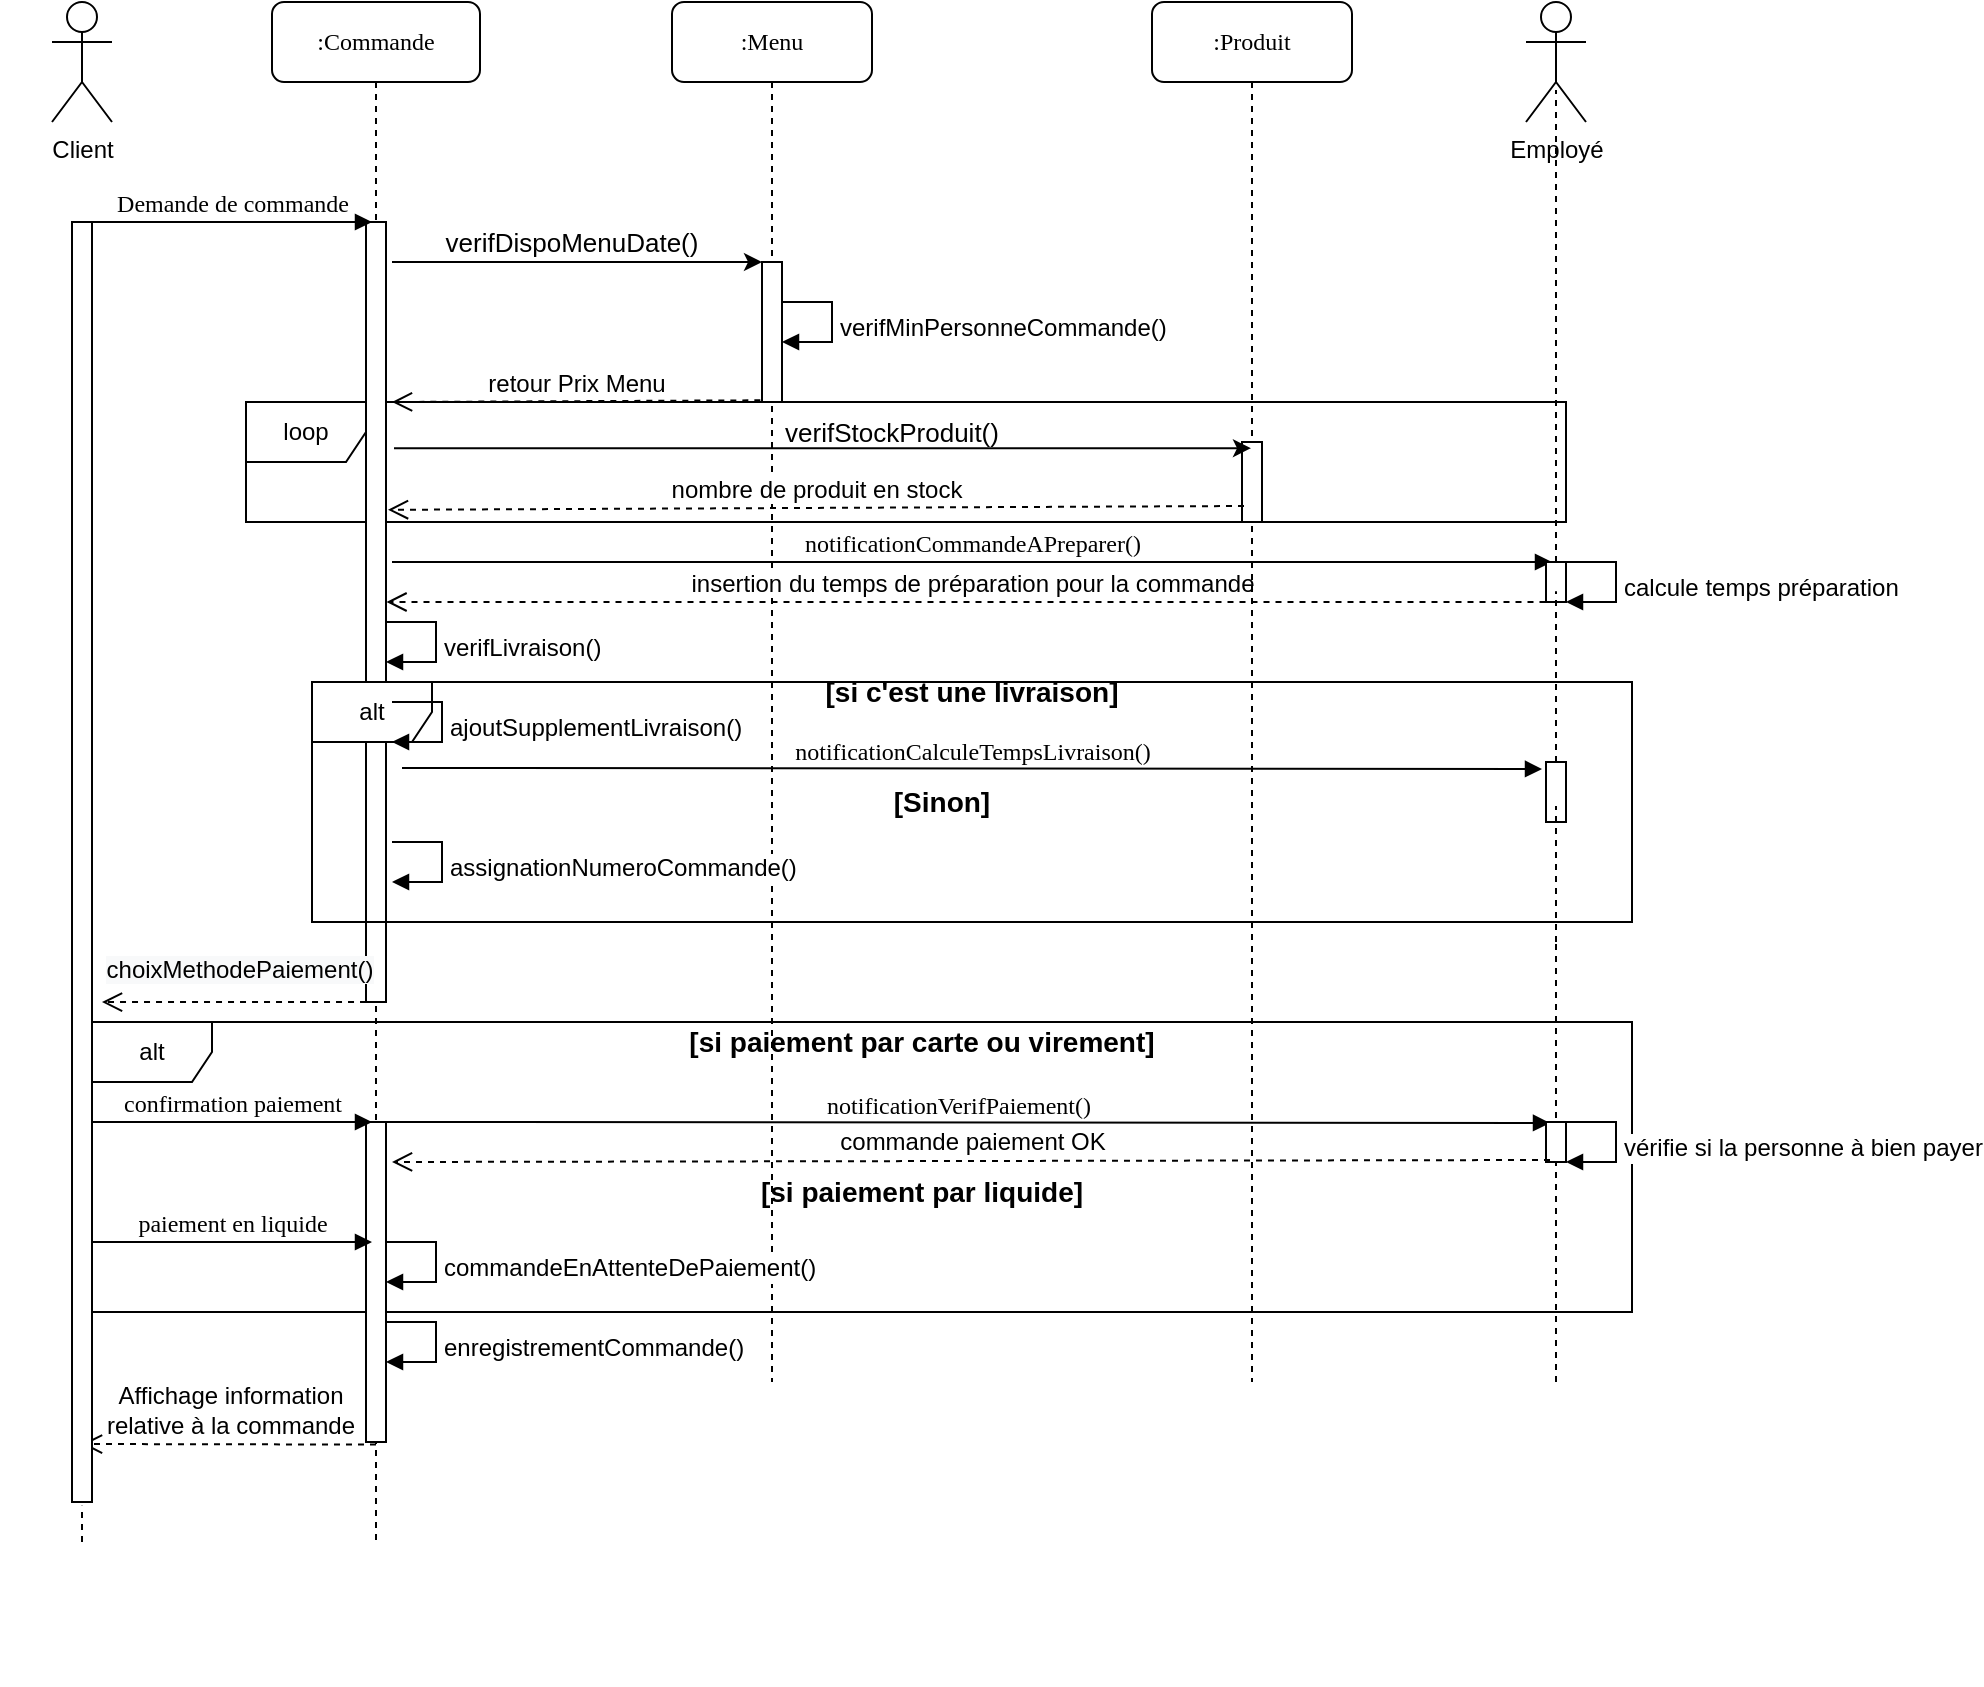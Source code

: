 <mxfile version="14.5.0" type="github">
  <diagram name="Page-1" id="13e1069c-82ec-6db2-03f1-153e76fe0fe0">
    <mxGraphModel dx="460" dy="752" grid="1" gridSize="10" guides="1" tooltips="1" connect="1" arrows="1" fold="1" page="1" pageScale="1" pageWidth="1169" pageHeight="827" background="#ffffff" math="0" shadow="0">
      <root>
        <mxCell id="0" />
        <mxCell id="1" parent="0" />
        <mxCell id="iST1VT-TkBSoEeC9zd7C-1" value="loop" style="shape=umlFrame;whiteSpace=wrap;html=1;" parent="1" vertex="1">
          <mxGeometry x="167" y="230" width="660" height="60" as="geometry" />
        </mxCell>
        <mxCell id="7baba1c4bc27f4b0-2" value=":Commande" style="shape=umlLifeline;perimeter=lifelinePerimeter;whiteSpace=wrap;html=1;container=1;collapsible=0;recursiveResize=0;outlineConnect=0;rounded=1;shadow=0;comic=0;labelBackgroundColor=none;strokeWidth=1;fontFamily=Verdana;fontSize=12;align=center;" parent="1" vertex="1">
          <mxGeometry x="180" y="30" width="104" height="770" as="geometry" />
        </mxCell>
        <mxCell id="tXjSpjRW7CRqGUorNea_-64" value="" style="html=1;points=[];perimeter=orthogonalPerimeter;rounded=0;shadow=0;comic=0;labelBackgroundColor=none;strokeWidth=1;fontFamily=Verdana;fontSize=12;align=center;" parent="7baba1c4bc27f4b0-2" vertex="1">
          <mxGeometry x="47" y="110" width="10" height="390" as="geometry" />
        </mxCell>
        <mxCell id="7baba1c4bc27f4b0-3" value=":Menu" style="shape=umlLifeline;perimeter=lifelinePerimeter;whiteSpace=wrap;html=1;container=1;collapsible=0;recursiveResize=0;outlineConnect=0;rounded=1;shadow=0;comic=0;labelBackgroundColor=none;strokeWidth=1;fontFamily=Verdana;fontSize=12;align=center;" parent="1" vertex="1">
          <mxGeometry x="380" y="30" width="100" height="690" as="geometry" />
        </mxCell>
        <mxCell id="7baba1c4bc27f4b0-13" value="" style="html=1;points=[];perimeter=orthogonalPerimeter;rounded=0;shadow=0;comic=0;labelBackgroundColor=none;strokeWidth=1;fontFamily=Verdana;fontSize=12;align=center;" parent="7baba1c4bc27f4b0-3" vertex="1">
          <mxGeometry x="45" y="130" width="10" height="70" as="geometry" />
        </mxCell>
        <mxCell id="tXjSpjRW7CRqGUorNea_-69" value="" style="endArrow=classic;html=1;fontSize=13;exitX=1.1;exitY=0;exitDx=0;exitDy=0;exitPerimeter=0;" parent="1" target="7baba1c4bc27f4b0-13" edge="1">
          <mxGeometry width="50" height="50" relative="1" as="geometry">
            <mxPoint x="240" y="160" as="sourcePoint" />
            <mxPoint x="394" y="160" as="targetPoint" />
          </mxGeometry>
        </mxCell>
        <mxCell id="tXjSpjRW7CRqGUorNea_-78" value="verifDispoMenuDate()" style="text;html=1;strokeColor=none;fillColor=none;align=center;verticalAlign=middle;whiteSpace=wrap;rounded=0;fontSize=13;" parent="1" vertex="1">
          <mxGeometry x="310" y="140" width="40" height="20" as="geometry" />
        </mxCell>
        <mxCell id="tXjSpjRW7CRqGUorNea_-83" value="verifMinPersonneCommande()" style="edgeStyle=orthogonalEdgeStyle;html=1;align=left;spacingLeft=2;endArrow=block;rounded=0;entryX=1;entryY=0;fontSize=12;" parent="1" edge="1">
          <mxGeometry x="0.067" relative="1" as="geometry">
            <mxPoint x="435" y="180" as="sourcePoint" />
            <Array as="points">
              <mxPoint x="460" y="180" />
            </Array>
            <mxPoint x="435" y="200" as="targetPoint" />
            <mxPoint as="offset" />
          </mxGeometry>
        </mxCell>
        <mxCell id="tXjSpjRW7CRqGUorNea_-86" value="retour Prix Menu" style="html=1;verticalAlign=bottom;endArrow=open;dashed=1;endSize=8;fontSize=12;exitX=-0.083;exitY=0.988;exitDx=0;exitDy=0;exitPerimeter=0;" parent="1" source="7baba1c4bc27f4b0-13" edge="1">
          <mxGeometry relative="1" as="geometry">
            <mxPoint x="660" y="290" as="sourcePoint" />
            <mxPoint x="240" y="230" as="targetPoint" />
          </mxGeometry>
        </mxCell>
        <mxCell id="tXjSpjRW7CRqGUorNea_-90" value="alt" style="shape=umlFrame;whiteSpace=wrap;html=1;" parent="1" vertex="1">
          <mxGeometry x="200" y="370" width="660" height="120" as="geometry" />
        </mxCell>
        <mxCell id="_CNvDfxLPx1KFOB0ygyv-1" value="&lt;span style=&quot;font-size: 14px&quot;&gt;&lt;b&gt;[si c&#39;est une livraison]&lt;/b&gt;&lt;/span&gt;" style="text;html=1;strokeColor=none;fillColor=none;align=center;verticalAlign=middle;whiteSpace=wrap;rounded=0;" parent="1" vertex="1">
          <mxGeometry x="275" y="365" width="510" height="20" as="geometry" />
        </mxCell>
        <mxCell id="_CNvDfxLPx1KFOB0ygyv-3" value="ajoutSupplementLivraison()" style="edgeStyle=orthogonalEdgeStyle;html=1;align=left;spacingLeft=2;endArrow=block;rounded=0;entryX=1;entryY=0;fontSize=12;" parent="1" edge="1">
          <mxGeometry x="0.067" relative="1" as="geometry">
            <mxPoint x="240" y="380" as="sourcePoint" />
            <Array as="points">
              <mxPoint x="265" y="380" />
            </Array>
            <mxPoint x="240" y="400" as="targetPoint" />
            <mxPoint as="offset" />
          </mxGeometry>
        </mxCell>
        <mxCell id="_CNvDfxLPx1KFOB0ygyv-4" value="&lt;span style=&quot;font-size: 14px&quot;&gt;&lt;b&gt;[Sinon]&lt;/b&gt;&lt;/span&gt;" style="text;html=1;strokeColor=none;fillColor=none;align=center;verticalAlign=middle;whiteSpace=wrap;rounded=0;" parent="1" vertex="1">
          <mxGeometry x="300" y="420" width="430" height="20" as="geometry" />
        </mxCell>
        <mxCell id="_CNvDfxLPx1KFOB0ygyv-9" value="verifLivraison()" style="edgeStyle=orthogonalEdgeStyle;html=1;align=left;spacingLeft=2;endArrow=block;rounded=0;entryX=1;entryY=0;fontSize=12;" parent="1" edge="1">
          <mxGeometry x="0.067" relative="1" as="geometry">
            <mxPoint x="237" y="340" as="sourcePoint" />
            <Array as="points">
              <mxPoint x="262" y="340" />
            </Array>
            <mxPoint x="237" y="360" as="targetPoint" />
            <mxPoint as="offset" />
          </mxGeometry>
        </mxCell>
        <mxCell id="_CNvDfxLPx1KFOB0ygyv-17" value="Employé" style="shape=umlActor;verticalLabelPosition=bottom;verticalAlign=top;html=1;" parent="1" vertex="1">
          <mxGeometry x="807" y="30" width="30" height="60" as="geometry" />
        </mxCell>
        <mxCell id="_CNvDfxLPx1KFOB0ygyv-18" value="" style="endArrow=none;dashed=1;html=1;entryX=0.5;entryY=0.733;entryDx=0;entryDy=0;entryPerimeter=0;" parent="1" source="_CNvDfxLPx1KFOB0ygyv-42" target="_CNvDfxLPx1KFOB0ygyv-17" edge="1">
          <mxGeometry width="50" height="50" relative="1" as="geometry">
            <mxPoint x="822" y="720" as="sourcePoint" />
            <mxPoint x="760" y="320" as="targetPoint" />
          </mxGeometry>
        </mxCell>
        <mxCell id="_CNvDfxLPx1KFOB0ygyv-21" value="" style="endArrow=none;dashed=1;html=1;" parent="1" edge="1">
          <mxGeometry width="50" height="50" relative="1" as="geometry">
            <mxPoint x="822" y="720" as="sourcePoint" />
            <mxPoint x="822" y="500" as="targetPoint" />
            <Array as="points" />
          </mxGeometry>
        </mxCell>
        <mxCell id="_CNvDfxLPx1KFOB0ygyv-33" value="calcule temps préparation" style="edgeStyle=orthogonalEdgeStyle;html=1;align=left;spacingLeft=2;endArrow=block;rounded=0;entryX=1;entryY=0;fontSize=12;" parent="1" edge="1">
          <mxGeometry x="0.067" relative="1" as="geometry">
            <mxPoint x="827" y="310" as="sourcePoint" />
            <Array as="points">
              <mxPoint x="852" y="310" />
            </Array>
            <mxPoint x="827" y="330" as="targetPoint" />
            <mxPoint as="offset" />
          </mxGeometry>
        </mxCell>
        <mxCell id="_CNvDfxLPx1KFOB0ygyv-37" value="assignationNumeroCommande()" style="edgeStyle=orthogonalEdgeStyle;html=1;align=left;spacingLeft=2;endArrow=block;rounded=0;entryX=1;entryY=0;fontSize=12;" parent="1" edge="1">
          <mxGeometry x="0.067" relative="1" as="geometry">
            <mxPoint x="240" y="450" as="sourcePoint" />
            <Array as="points">
              <mxPoint x="265" y="450" />
              <mxPoint x="265" y="470" />
            </Array>
            <mxPoint x="240" y="470" as="targetPoint" />
            <mxPoint as="offset" />
          </mxGeometry>
        </mxCell>
        <mxCell id="_CNvDfxLPx1KFOB0ygyv-39" value="notificationCommandeAPreparer()" style="html=1;verticalAlign=bottom;endArrow=block;labelBackgroundColor=none;fontFamily=Verdana;fontSize=12;edgeStyle=elbowEdgeStyle;elbow=vertical;" parent="1" edge="1">
          <mxGeometry relative="1" as="geometry">
            <mxPoint x="240" y="310" as="sourcePoint" />
            <mxPoint x="820" y="310" as="targetPoint" />
          </mxGeometry>
        </mxCell>
        <mxCell id="_CNvDfxLPx1KFOB0ygyv-41" value="insertion du temps de préparation pour la commande" style="html=1;verticalAlign=bottom;endArrow=open;dashed=1;endSize=8;fontSize=12;exitX=-0.083;exitY=0.988;exitDx=0;exitDy=0;exitPerimeter=0;" parent="1" edge="1">
          <mxGeometry relative="1" as="geometry">
            <mxPoint x="822.75" y="330" as="sourcePoint" />
            <mxPoint x="237.25" y="330" as="targetPoint" />
          </mxGeometry>
        </mxCell>
        <mxCell id="_CNvDfxLPx1KFOB0ygyv-42" value="" style="html=1;points=[];perimeter=orthogonalPerimeter;rounded=0;shadow=0;comic=0;labelBackgroundColor=none;strokeWidth=1;fontFamily=Verdana;fontSize=12;align=center;" parent="1" vertex="1">
          <mxGeometry x="817" y="310" width="10" height="20" as="geometry" />
        </mxCell>
        <mxCell id="_CNvDfxLPx1KFOB0ygyv-43" value="" style="endArrow=none;dashed=1;html=1;entryX=0.5;entryY=0.733;entryDx=0;entryDy=0;entryPerimeter=0;" parent="1" source="VrCrZL_jjA6jjHdc8OWU-18" target="_CNvDfxLPx1KFOB0ygyv-42" edge="1">
          <mxGeometry width="50" height="50" relative="1" as="geometry">
            <mxPoint x="822" y="500" as="sourcePoint" />
            <mxPoint x="822" y="73.98" as="targetPoint" />
          </mxGeometry>
        </mxCell>
        <mxCell id="tNndhrwOQ5jODoIzb9KM-13" value="" style="endArrow=none;dashed=1;html=1;" parent="1" edge="1">
          <mxGeometry width="50" height="50" relative="1" as="geometry">
            <mxPoint x="90" y="870" as="sourcePoint" />
            <mxPoint x="90" y="870" as="targetPoint" />
          </mxGeometry>
        </mxCell>
        <mxCell id="tNndhrwOQ5jODoIzb9KM-19" value="" style="html=1;verticalAlign=bottom;endArrow=open;dashed=1;endSize=8;fontSize=12;entryX=0.007;entryY=0.638;entryDx=0;entryDy=0;entryPerimeter=0;" parent="1" edge="1">
          <mxGeometry relative="1" as="geometry">
            <mxPoint x="233.01" y="530" as="sourcePoint" />
            <mxPoint x="94.99" y="530.04" as="targetPoint" />
          </mxGeometry>
        </mxCell>
        <mxCell id="tNndhrwOQ5jODoIzb9KM-48" value="&lt;span style=&quot;color: rgb(0 , 0 , 0) ; font-family: &amp;#34;helvetica&amp;#34; ; font-size: 12px ; font-style: normal ; font-weight: 400 ; letter-spacing: normal ; text-indent: 0px ; text-transform: none ; word-spacing: 0px ; background-color: rgb(248 , 249 , 250) ; display: inline ; float: none&quot;&gt;choixMethodePaiement()&lt;/span&gt;" style="text;whiteSpace=wrap;html=1;align=center;" parent="1" vertex="1">
          <mxGeometry x="44" y="500" width="240" height="20" as="geometry" />
        </mxCell>
        <mxCell id="tXjSpjRW7CRqGUorNea_-12" value="Demande de commande" style="html=1;verticalAlign=bottom;endArrow=block;labelBackgroundColor=none;fontFamily=Verdana;fontSize=12;edgeStyle=elbowEdgeStyle;elbow=vertical;" parent="1" edge="1">
          <mxGeometry relative="1" as="geometry">
            <mxPoint x="90" y="140" as="sourcePoint" />
            <mxPoint x="230" y="140" as="targetPoint" />
          </mxGeometry>
        </mxCell>
        <mxCell id="VrCrZL_jjA6jjHdc8OWU-1" value="notificationCalculeTempsLivraison()" style="html=1;verticalAlign=bottom;endArrow=block;labelBackgroundColor=none;fontFamily=Verdana;fontSize=12;edgeStyle=elbowEdgeStyle;elbow=vertical;entryX=-0.2;entryY=0.133;entryDx=0;entryDy=0;entryPerimeter=0;" parent="1" target="VrCrZL_jjA6jjHdc8OWU-18" edge="1">
          <mxGeometry relative="1" as="geometry">
            <mxPoint x="245" y="413" as="sourcePoint" />
            <mxPoint x="825" y="413" as="targetPoint" />
          </mxGeometry>
        </mxCell>
        <mxCell id="VrCrZL_jjA6jjHdc8OWU-2" value="alt" style="shape=umlFrame;whiteSpace=wrap;html=1;" parent="1" vertex="1">
          <mxGeometry x="90" y="540" width="770" height="145" as="geometry" />
        </mxCell>
        <mxCell id="VrCrZL_jjA6jjHdc8OWU-4" value="&lt;span style=&quot;font-size: 14px&quot;&gt;&lt;b&gt;[si paiement par carte ou virement]&lt;/b&gt;&lt;/span&gt;" style="text;html=1;strokeColor=none;fillColor=none;align=center;verticalAlign=middle;whiteSpace=wrap;rounded=0;" parent="1" vertex="1">
          <mxGeometry x="250" y="540" width="510" height="20" as="geometry" />
        </mxCell>
        <mxCell id="VrCrZL_jjA6jjHdc8OWU-5" value="&lt;span style=&quot;font-size: 14px&quot;&gt;&lt;b&gt;[si paiement par liquide]&lt;/b&gt;&lt;/span&gt;" style="text;html=1;strokeColor=none;fillColor=none;align=center;verticalAlign=middle;whiteSpace=wrap;rounded=0;" parent="1" vertex="1">
          <mxGeometry x="250" y="615" width="510" height="20" as="geometry" />
        </mxCell>
        <mxCell id="VrCrZL_jjA6jjHdc8OWU-7" value="" style="html=1;points=[];perimeter=orthogonalPerimeter;rounded=0;shadow=0;comic=0;labelBackgroundColor=none;strokeWidth=1;fontFamily=Verdana;fontSize=12;align=center;" parent="1" vertex="1">
          <mxGeometry x="227" y="590" width="10" height="160" as="geometry" />
        </mxCell>
        <mxCell id="VrCrZL_jjA6jjHdc8OWU-9" value="Affichage information&lt;br&gt;relative à la commande" style="html=1;verticalAlign=bottom;endArrow=open;dashed=1;endSize=8;fontSize=12;exitX=0.5;exitY=1.008;exitDx=0;exitDy=0;exitPerimeter=0;" parent="1" source="VrCrZL_jjA6jjHdc8OWU-7" edge="1">
          <mxGeometry relative="1" as="geometry">
            <mxPoint x="220" y="720" as="sourcePoint" />
            <mxPoint x="85" y="751" as="targetPoint" />
          </mxGeometry>
        </mxCell>
        <mxCell id="VrCrZL_jjA6jjHdc8OWU-11" value="commandeEnAttenteDePaiement()" style="edgeStyle=orthogonalEdgeStyle;html=1;align=left;spacingLeft=2;endArrow=block;rounded=0;entryX=1;entryY=0;fontSize=12;" parent="1" edge="1">
          <mxGeometry x="0.067" relative="1" as="geometry">
            <mxPoint x="237" y="650" as="sourcePoint" />
            <Array as="points">
              <mxPoint x="262" y="650" />
            </Array>
            <mxPoint x="237" y="670" as="targetPoint" />
            <mxPoint as="offset" />
          </mxGeometry>
        </mxCell>
        <mxCell id="VrCrZL_jjA6jjHdc8OWU-12" value="paiement en liquide" style="html=1;verticalAlign=bottom;endArrow=block;labelBackgroundColor=none;fontFamily=Verdana;fontSize=12;edgeStyle=elbowEdgeStyle;elbow=vertical;" parent="1" edge="1">
          <mxGeometry relative="1" as="geometry">
            <mxPoint x="90" y="650" as="sourcePoint" />
            <mxPoint x="230" y="650" as="targetPoint" />
          </mxGeometry>
        </mxCell>
        <mxCell id="VrCrZL_jjA6jjHdc8OWU-13" value="notificationVerifPaiement()" style="html=1;verticalAlign=bottom;endArrow=block;labelBackgroundColor=none;fontFamily=Verdana;fontSize=12;edgeStyle=elbowEdgeStyle;elbow=vertical;entryX=0.2;entryY=0.033;entryDx=0;entryDy=0;entryPerimeter=0;" parent="1" target="VrCrZL_jjA6jjHdc8OWU-15" edge="1">
          <mxGeometry relative="1" as="geometry">
            <mxPoint x="227" y="590" as="sourcePoint" />
            <mxPoint x="367" y="590" as="targetPoint" />
          </mxGeometry>
        </mxCell>
        <mxCell id="VrCrZL_jjA6jjHdc8OWU-15" value="" style="html=1;points=[];perimeter=orthogonalPerimeter;rounded=0;shadow=0;comic=0;labelBackgroundColor=none;strokeWidth=1;fontFamily=Verdana;fontSize=12;align=center;" parent="1" vertex="1">
          <mxGeometry x="817" y="590" width="10" height="20" as="geometry" />
        </mxCell>
        <mxCell id="VrCrZL_jjA6jjHdc8OWU-16" value="vérifie si la personne à bien payer" style="edgeStyle=orthogonalEdgeStyle;html=1;align=left;spacingLeft=2;endArrow=block;rounded=0;entryX=1;entryY=0;fontSize=12;" parent="1" edge="1">
          <mxGeometry x="0.067" relative="1" as="geometry">
            <mxPoint x="827" y="590" as="sourcePoint" />
            <Array as="points">
              <mxPoint x="852" y="590" />
            </Array>
            <mxPoint x="827" y="610" as="targetPoint" />
            <mxPoint as="offset" />
          </mxGeometry>
        </mxCell>
        <mxCell id="VrCrZL_jjA6jjHdc8OWU-17" value="commande paiement OK" style="html=1;verticalAlign=bottom;endArrow=open;dashed=1;endSize=8;fontSize=12;exitX=0.2;exitY=0.95;exitDx=0;exitDy=0;exitPerimeter=0;" parent="1" source="VrCrZL_jjA6jjHdc8OWU-15" edge="1">
          <mxGeometry relative="1" as="geometry">
            <mxPoint x="807" y="610" as="sourcePoint" />
            <mxPoint x="240" y="610" as="targetPoint" />
          </mxGeometry>
        </mxCell>
        <mxCell id="VrCrZL_jjA6jjHdc8OWU-18" value="" style="html=1;points=[];perimeter=orthogonalPerimeter;rounded=0;shadow=0;comic=0;labelBackgroundColor=none;strokeWidth=1;fontFamily=Verdana;fontSize=12;align=center;" parent="1" vertex="1">
          <mxGeometry x="817" y="410" width="10" height="30" as="geometry" />
        </mxCell>
        <mxCell id="VrCrZL_jjA6jjHdc8OWU-19" value="" style="endArrow=none;dashed=1;html=1;entryX=0.5;entryY=0.733;entryDx=0;entryDy=0;entryPerimeter=0;" parent="1" target="VrCrZL_jjA6jjHdc8OWU-18" edge="1">
          <mxGeometry width="50" height="50" relative="1" as="geometry">
            <mxPoint x="822" y="500" as="sourcePoint" />
            <mxPoint x="822" y="291.99" as="targetPoint" />
          </mxGeometry>
        </mxCell>
        <mxCell id="VrCrZL_jjA6jjHdc8OWU-21" value="enregistrementCommande()" style="edgeStyle=orthogonalEdgeStyle;html=1;align=left;spacingLeft=2;endArrow=block;rounded=0;entryX=1;entryY=0;fontSize=12;" parent="1" edge="1">
          <mxGeometry x="0.067" relative="1" as="geometry">
            <mxPoint x="237" y="690" as="sourcePoint" />
            <Array as="points">
              <mxPoint x="262" y="690" />
            </Array>
            <mxPoint x="237" y="710" as="targetPoint" />
            <mxPoint as="offset" />
          </mxGeometry>
        </mxCell>
        <mxCell id="VrCrZL_jjA6jjHdc8OWU-22" value=":Produit" style="shape=umlLifeline;perimeter=lifelinePerimeter;whiteSpace=wrap;html=1;container=1;collapsible=0;recursiveResize=0;outlineConnect=0;rounded=1;shadow=0;comic=0;labelBackgroundColor=none;strokeWidth=1;fontFamily=Verdana;fontSize=12;align=center;" parent="1" vertex="1">
          <mxGeometry x="620" y="30" width="100" height="690" as="geometry" />
        </mxCell>
        <mxCell id="VrCrZL_jjA6jjHdc8OWU-23" value="" style="html=1;points=[];perimeter=orthogonalPerimeter;rounded=0;shadow=0;comic=0;labelBackgroundColor=none;strokeWidth=1;fontFamily=Verdana;fontSize=12;align=center;" parent="VrCrZL_jjA6jjHdc8OWU-22" vertex="1">
          <mxGeometry x="45" y="220" width="10" height="40" as="geometry" />
        </mxCell>
        <mxCell id="VrCrZL_jjA6jjHdc8OWU-24" value="" style="endArrow=classic;html=1;fontSize=13;exitX=1.4;exitY=0.29;exitDx=0;exitDy=0;exitPerimeter=0;" parent="1" source="tXjSpjRW7CRqGUorNea_-64" target="VrCrZL_jjA6jjHdc8OWU-22" edge="1">
          <mxGeometry width="50" height="50" relative="1" as="geometry">
            <mxPoint x="430" y="220" as="sourcePoint" />
            <mxPoint x="615" y="220" as="targetPoint" />
          </mxGeometry>
        </mxCell>
        <mxCell id="VrCrZL_jjA6jjHdc8OWU-28" value="verifStockProduit()" style="text;html=1;strokeColor=none;fillColor=none;align=center;verticalAlign=middle;whiteSpace=wrap;rounded=0;fontSize=13;" parent="1" vertex="1">
          <mxGeometry x="470" y="240" width="40" height="10" as="geometry" />
        </mxCell>
        <mxCell id="iST1VT-TkBSoEeC9zd7C-2" value="nombre de produit en stock" style="html=1;verticalAlign=bottom;endArrow=open;dashed=1;endSize=8;fontSize=12;exitX=0.1;exitY=0.8;exitDx=0;exitDy=0;exitPerimeter=0;entryX=1.1;entryY=0.369;entryDx=0;entryDy=0;entryPerimeter=0;" parent="1" source="VrCrZL_jjA6jjHdc8OWU-23" target="tXjSpjRW7CRqGUorNea_-64" edge="1">
          <mxGeometry relative="1" as="geometry">
            <mxPoint x="660" y="260" as="sourcePoint" />
            <mxPoint x="239" y="274" as="targetPoint" />
            <Array as="points" />
          </mxGeometry>
        </mxCell>
        <mxCell id="5DOghWPOlS3n-NLptM-g-6" value="Client" style="shape=umlActor;verticalLabelPosition=bottom;verticalAlign=top;html=1;outlineConnect=0;" vertex="1" parent="1">
          <mxGeometry x="70" y="30" width="30" height="60" as="geometry" />
        </mxCell>
        <mxCell id="5DOghWPOlS3n-NLptM-g-8" value="" style="html=1;points=[];perimeter=orthogonalPerimeter;rounded=0;shadow=0;comic=0;labelBackgroundColor=none;strokeWidth=1;fontFamily=Verdana;fontSize=12;align=center;" vertex="1" parent="1">
          <mxGeometry x="80" y="140" width="10" height="640" as="geometry" />
        </mxCell>
        <mxCell id="5DOghWPOlS3n-NLptM-g-9" value="" style="endArrow=none;dashed=1;html=1;entryX=0.5;entryY=1.003;entryDx=0;entryDy=0;entryPerimeter=0;" edge="1" parent="1" target="5DOghWPOlS3n-NLptM-g-8">
          <mxGeometry width="50" height="50" relative="1" as="geometry">
            <mxPoint x="85" y="800" as="sourcePoint" />
            <mxPoint x="80" y="120" as="targetPoint" />
          </mxGeometry>
        </mxCell>
        <mxCell id="VrCrZL_jjA6jjHdc8OWU-6" value="confirmation paiement" style="html=1;verticalAlign=bottom;endArrow=block;labelBackgroundColor=none;fontFamily=Verdana;fontSize=12;edgeStyle=elbowEdgeStyle;elbow=vertical;" parent="1" edge="1">
          <mxGeometry relative="1" as="geometry">
            <mxPoint x="90" y="590" as="sourcePoint" />
            <mxPoint x="230" y="590" as="targetPoint" />
          </mxGeometry>
        </mxCell>
      </root>
    </mxGraphModel>
  </diagram>
</mxfile>
